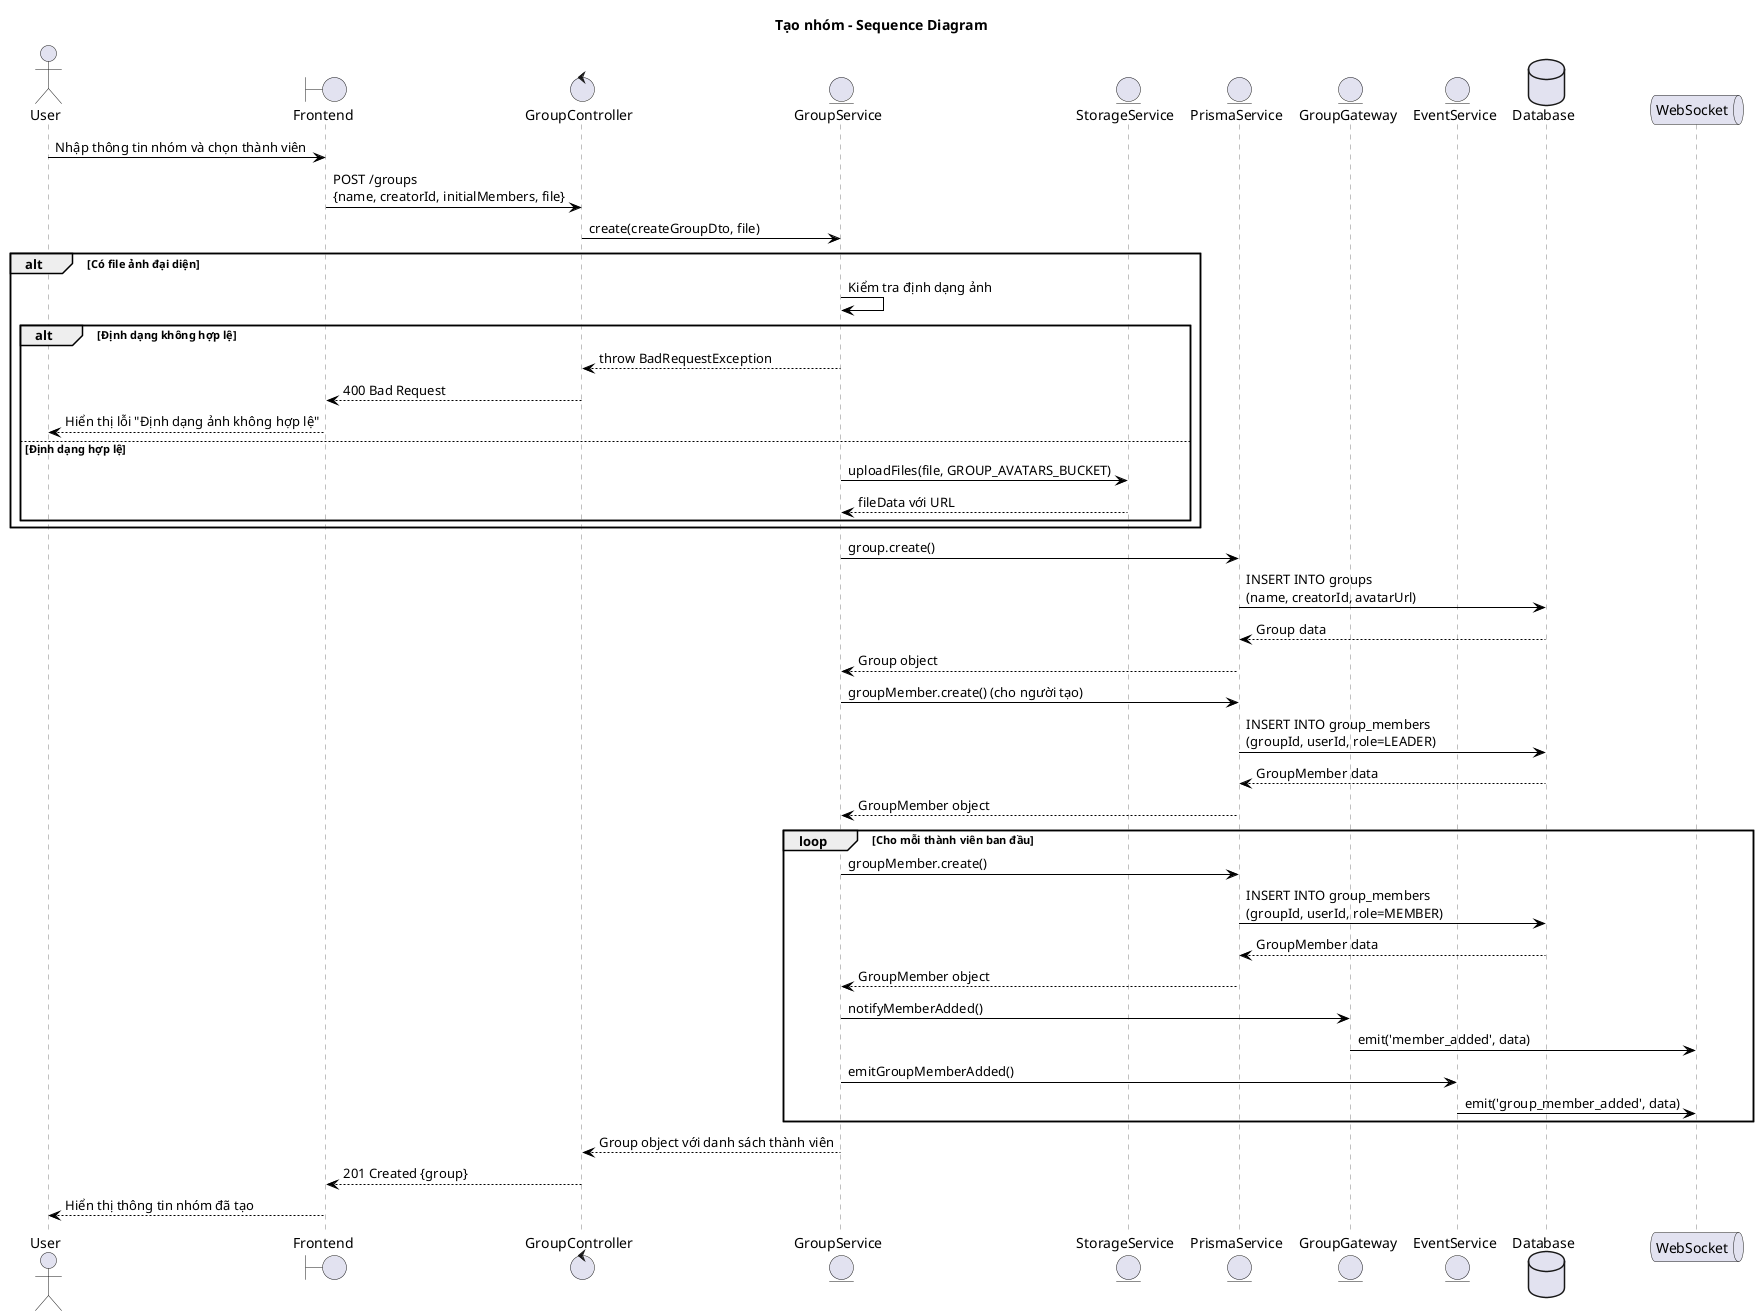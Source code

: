 @startuml Tạo nhóm - Sequence Diagram
title Tạo nhóm - Sequence Diagram

skinparam sequenceParticipant {
    BorderColor grey
    BackgroundColor white
    FontColor black
}

skinparam sequenceLifeLine {
    BorderColor grey
    BackgroundColor white
}

skinparam sequenceArrow {
    Color black
}

actor User
boundary "Frontend" as Frontend
control "GroupController" as Controller
entity "GroupService" as Service
entity "StorageService" as Storage
entity "PrismaService" as Prisma
entity "GroupGateway" as Gateway
entity "EventService" as Event
database "Database" as DB
queue "WebSocket" as WS

User -> Frontend: Nhập thông tin nhóm và chọn thành viên
Frontend -> Controller: POST /groups\n{name, creatorId, initialMembers, file}

Controller -> Service: create(createGroupDto, file)

alt Có file ảnh đại diện
    Service -> Service: Kiểm tra định dạng ảnh
    
    alt Định dạng không hợp lệ
        Service --> Controller: throw BadRequestException
        Controller --> Frontend: 400 Bad Request
        Frontend --> User: Hiển thị lỗi "Định dạng ảnh không hợp lệ"
    else Định dạng hợp lệ
        Service -> Storage: uploadFiles(file, GROUP_AVATARS_BUCKET)
        Storage --> Service: fileData với URL
    end
end

Service -> Prisma: group.create()
Prisma -> DB: INSERT INTO groups\n(name, creatorId, avatarUrl)
DB --> Prisma: Group data
Prisma --> Service: Group object

Service -> Prisma: groupMember.create() (cho người tạo)
Prisma -> DB: INSERT INTO group_members\n(groupId, userId, role=LEADER)
DB --> Prisma: GroupMember data
Prisma --> Service: GroupMember object

loop Cho mỗi thành viên ban đầu
    Service -> Prisma: groupMember.create()
    Prisma -> DB: INSERT INTO group_members\n(groupId, userId, role=MEMBER)
    DB --> Prisma: GroupMember data
    Prisma --> Service: GroupMember object
    
    Service -> Gateway: notifyMemberAdded()
    Gateway -> WS: emit('member_added', data)
    
    Service -> Event: emitGroupMemberAdded()
    Event -> WS: emit('group_member_added', data)
end

Service --> Controller: Group object với danh sách thành viên
Controller --> Frontend: 201 Created {group}
Frontend --> User: Hiển thị thông tin nhóm đã tạo

@enduml
